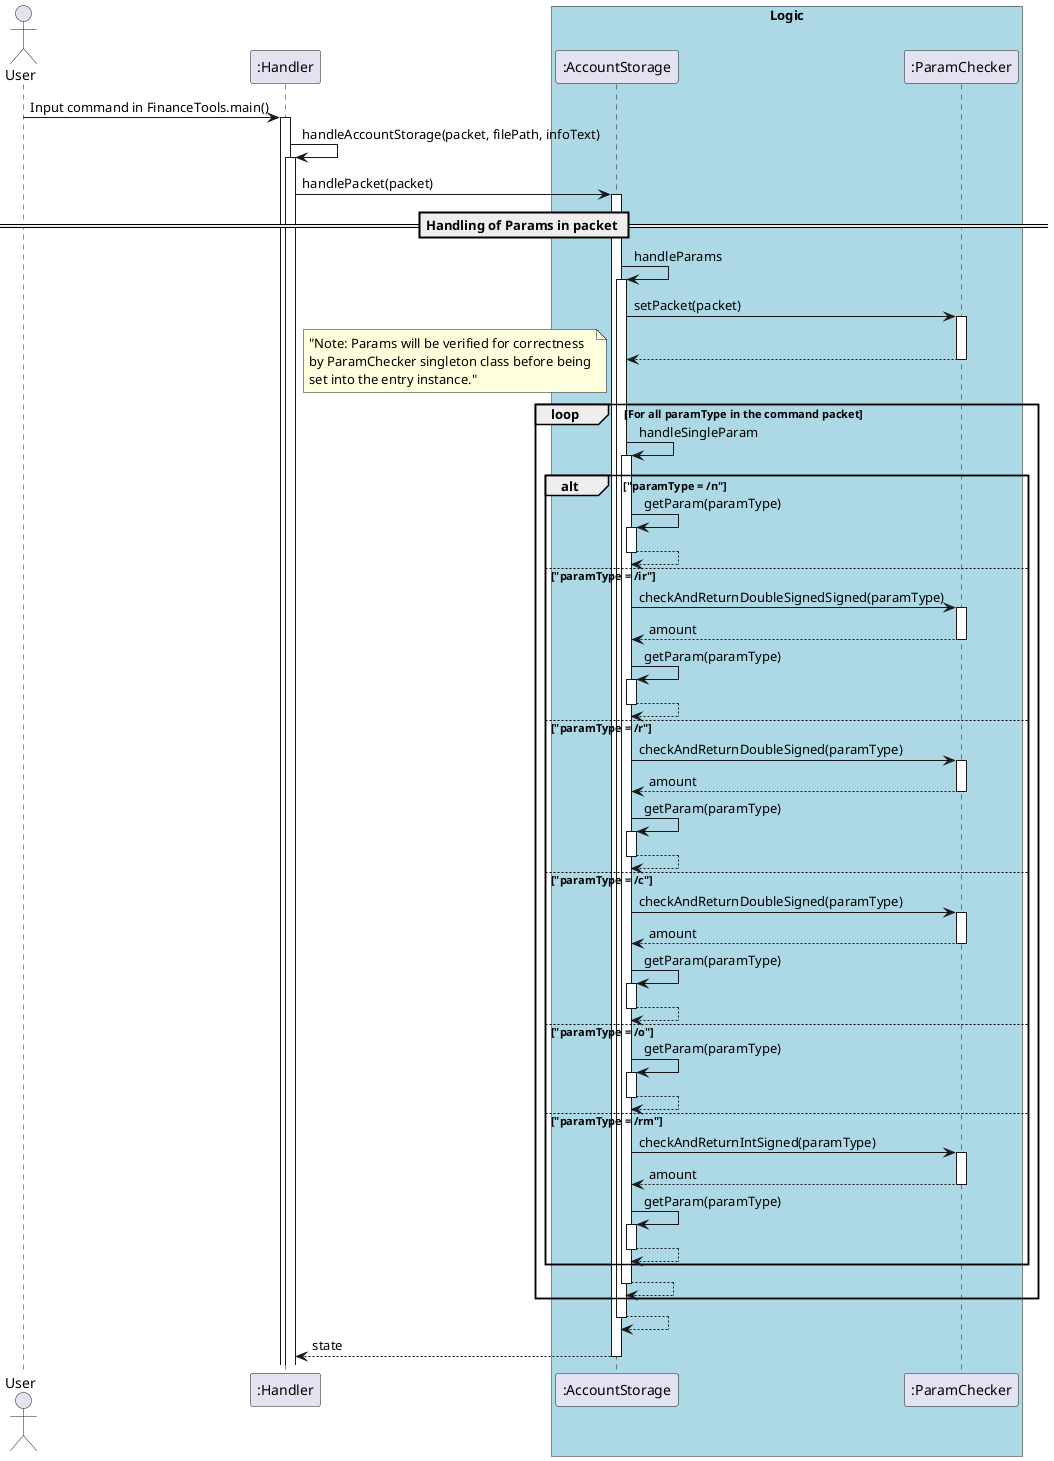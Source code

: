 @startuml
autoactivate on
actor User

"User" -> ":Handler": Input command in FinanceTools.main()
":Handler" ->":Handler": handleAccountStorage(packet, filePath, infoText)

   ":Handler"-> ":AccountStorage" : handlePacket(packet)

        == Handling of Params in packet ==
        ":AccountStorage" -> ":AccountStorage" : handleParams
            ":AccountStorage" -> ":ParamChecker" : setPacket(packet)
            return
            loop For all paramType in the command packet
                note left: "Note: Params will be verified for correctness\nby ParamChecker singleton class before being\nset into the entry instance."
                ":AccountStorage" -> ":AccountStorage" : handleSingleParam
                    alt "paramType = /n"
                        ":AccountStorage" -> ":AccountStorage" : getParam(paramType)
                        return
                    else "paramType = /ir"
                        ":AccountStorage" ->":ParamChecker": checkAndReturnDoubleSignedSigned(paramType)
                        return amount
                        ":AccountStorage" -> ":AccountStorage" : getParam(paramType)
                        return
                    else "paramType = /r"
                        ":AccountStorage" ->":ParamChecker": checkAndReturnDoubleSigned(paramType)
                        return amount
                        ":AccountStorage" -> ":AccountStorage" : getParam(paramType)
                        return
                    else "paramType = /c"
                        ":AccountStorage" ->":ParamChecker": checkAndReturnDoubleSigned(paramType)
                        return amount
                        ":AccountStorage" -> ":AccountStorage" : getParam(paramType)
                        return
                    else "paramType = /o"
                        ":AccountStorage" -> ":AccountStorage" : getParam(paramType)
                        return
                    else "paramType = /rm"
                        ":AccountStorage" ->":ParamChecker": checkAndReturnIntSigned(paramType)
                        return amount
                        ":AccountStorage" -> ":AccountStorage" : getParam(paramType)
                        return
                    end
                return
            end
        return

return state


box "Logic" #LightBlue
participant ":AccountStorage"
participant ":ParamChecker"
endBox
@enduml
